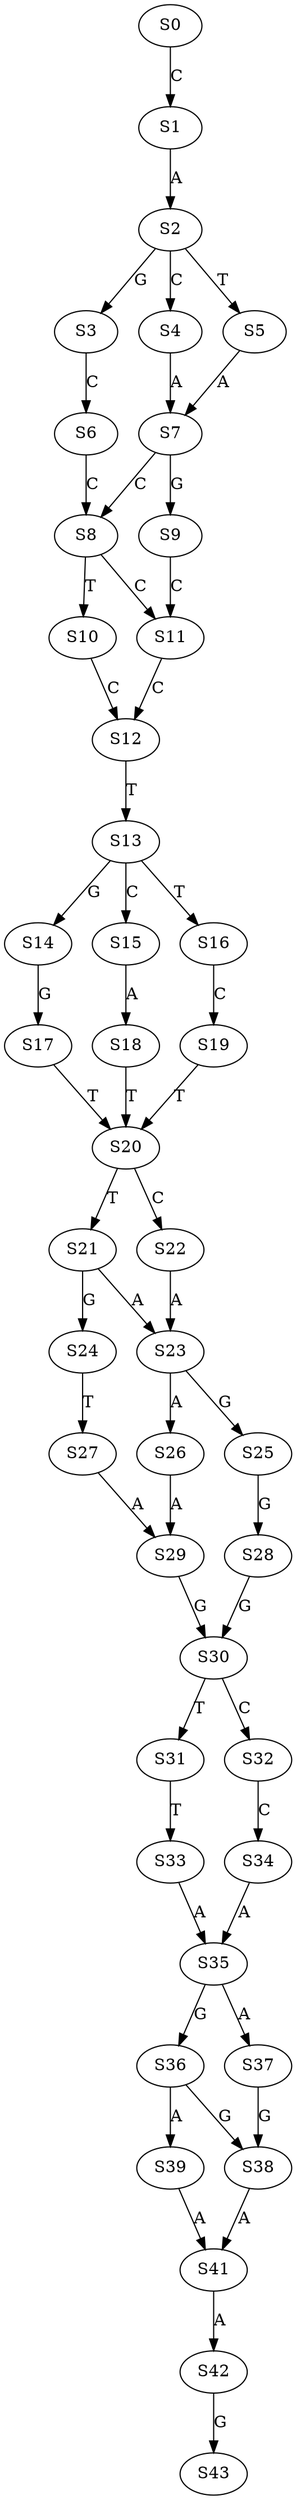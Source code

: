 strict digraph  {
	S0 -> S1 [ label = C ];
	S1 -> S2 [ label = A ];
	S2 -> S3 [ label = G ];
	S2 -> S4 [ label = C ];
	S2 -> S5 [ label = T ];
	S3 -> S6 [ label = C ];
	S4 -> S7 [ label = A ];
	S5 -> S7 [ label = A ];
	S6 -> S8 [ label = C ];
	S7 -> S9 [ label = G ];
	S7 -> S8 [ label = C ];
	S8 -> S10 [ label = T ];
	S8 -> S11 [ label = C ];
	S9 -> S11 [ label = C ];
	S10 -> S12 [ label = C ];
	S11 -> S12 [ label = C ];
	S12 -> S13 [ label = T ];
	S13 -> S14 [ label = G ];
	S13 -> S15 [ label = C ];
	S13 -> S16 [ label = T ];
	S14 -> S17 [ label = G ];
	S15 -> S18 [ label = A ];
	S16 -> S19 [ label = C ];
	S17 -> S20 [ label = T ];
	S18 -> S20 [ label = T ];
	S19 -> S20 [ label = T ];
	S20 -> S21 [ label = T ];
	S20 -> S22 [ label = C ];
	S21 -> S23 [ label = A ];
	S21 -> S24 [ label = G ];
	S22 -> S23 [ label = A ];
	S23 -> S25 [ label = G ];
	S23 -> S26 [ label = A ];
	S24 -> S27 [ label = T ];
	S25 -> S28 [ label = G ];
	S26 -> S29 [ label = A ];
	S27 -> S29 [ label = A ];
	S28 -> S30 [ label = G ];
	S29 -> S30 [ label = G ];
	S30 -> S31 [ label = T ];
	S30 -> S32 [ label = C ];
	S31 -> S33 [ label = T ];
	S32 -> S34 [ label = C ];
	S33 -> S35 [ label = A ];
	S34 -> S35 [ label = A ];
	S35 -> S36 [ label = G ];
	S35 -> S37 [ label = A ];
	S36 -> S38 [ label = G ];
	S36 -> S39 [ label = A ];
	S37 -> S38 [ label = G ];
	S38 -> S41 [ label = A ];
	S39 -> S41 [ label = A ];
	S41 -> S42 [ label = A ];
	S42 -> S43 [ label = G ];
}
